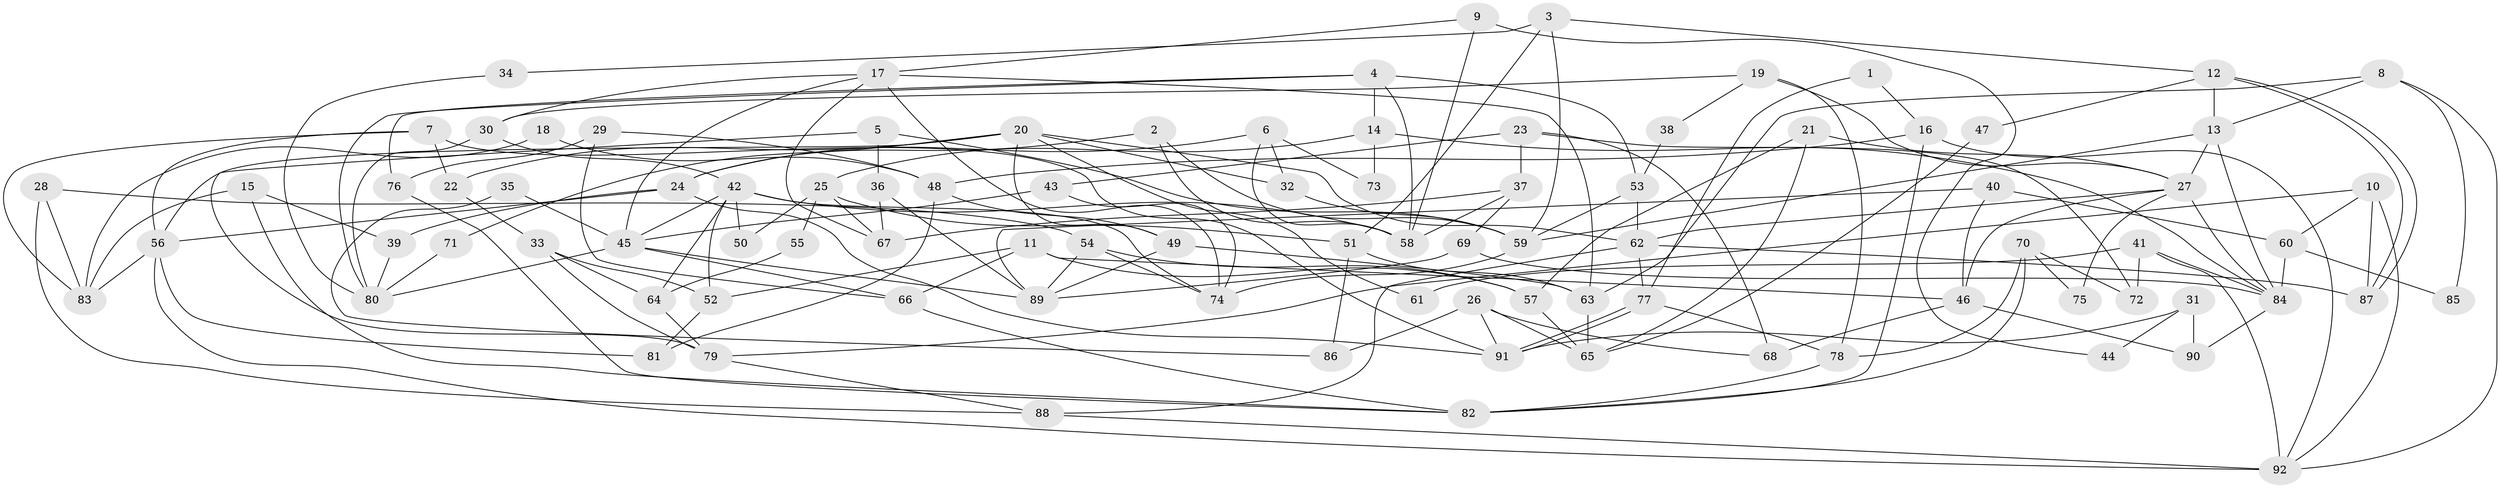 // Generated by graph-tools (version 1.1) at 2025/11/02/27/25 16:11:18]
// undirected, 92 vertices, 184 edges
graph export_dot {
graph [start="1"]
  node [color=gray90,style=filled];
  1;
  2;
  3;
  4;
  5;
  6;
  7;
  8;
  9;
  10;
  11;
  12;
  13;
  14;
  15;
  16;
  17;
  18;
  19;
  20;
  21;
  22;
  23;
  24;
  25;
  26;
  27;
  28;
  29;
  30;
  31;
  32;
  33;
  34;
  35;
  36;
  37;
  38;
  39;
  40;
  41;
  42;
  43;
  44;
  45;
  46;
  47;
  48;
  49;
  50;
  51;
  52;
  53;
  54;
  55;
  56;
  57;
  58;
  59;
  60;
  61;
  62;
  63;
  64;
  65;
  66;
  67;
  68;
  69;
  70;
  71;
  72;
  73;
  74;
  75;
  76;
  77;
  78;
  79;
  80;
  81;
  82;
  83;
  84;
  85;
  86;
  87;
  88;
  89;
  90;
  91;
  92;
  1 -- 77;
  1 -- 16;
  2 -- 59;
  2 -- 58;
  2 -- 24;
  3 -- 59;
  3 -- 12;
  3 -- 34;
  3 -- 51;
  4 -- 14;
  4 -- 80;
  4 -- 53;
  4 -- 58;
  4 -- 76;
  5 -- 79;
  5 -- 59;
  5 -- 36;
  6 -- 58;
  6 -- 24;
  6 -- 32;
  6 -- 73;
  7 -- 83;
  7 -- 91;
  7 -- 22;
  7 -- 56;
  8 -- 13;
  8 -- 92;
  8 -- 63;
  8 -- 85;
  9 -- 58;
  9 -- 17;
  9 -- 44;
  10 -- 92;
  10 -- 87;
  10 -- 60;
  10 -- 79;
  11 -- 57;
  11 -- 46;
  11 -- 52;
  11 -- 66;
  12 -- 87;
  12 -- 87;
  12 -- 13;
  12 -- 47;
  13 -- 84;
  13 -- 27;
  13 -- 59;
  14 -- 84;
  14 -- 25;
  14 -- 73;
  15 -- 39;
  15 -- 82;
  15 -- 83;
  16 -- 92;
  16 -- 82;
  16 -- 48;
  17 -- 45;
  17 -- 63;
  17 -- 30;
  17 -- 67;
  17 -- 74;
  18 -- 48;
  18 -- 83;
  19 -- 78;
  19 -- 30;
  19 -- 27;
  19 -- 38;
  20 -- 56;
  20 -- 22;
  20 -- 32;
  20 -- 49;
  20 -- 61;
  20 -- 62;
  20 -- 71;
  21 -- 27;
  21 -- 57;
  21 -- 65;
  22 -- 33;
  23 -- 43;
  23 -- 37;
  23 -- 68;
  23 -- 72;
  24 -- 91;
  24 -- 39;
  24 -- 56;
  25 -- 51;
  25 -- 67;
  25 -- 50;
  25 -- 55;
  26 -- 68;
  26 -- 65;
  26 -- 86;
  26 -- 91;
  27 -- 62;
  27 -- 46;
  27 -- 75;
  27 -- 84;
  28 -- 83;
  28 -- 88;
  28 -- 54;
  29 -- 48;
  29 -- 66;
  29 -- 76;
  30 -- 42;
  30 -- 80;
  31 -- 91;
  31 -- 90;
  31 -- 44;
  32 -- 59;
  33 -- 52;
  33 -- 64;
  33 -- 79;
  34 -- 80;
  35 -- 45;
  35 -- 86;
  36 -- 67;
  36 -- 89;
  37 -- 58;
  37 -- 69;
  37 -- 67;
  38 -- 53;
  39 -- 80;
  40 -- 60;
  40 -- 89;
  40 -- 46;
  41 -- 72;
  41 -- 92;
  41 -- 61;
  41 -- 84;
  42 -- 74;
  42 -- 52;
  42 -- 45;
  42 -- 50;
  42 -- 58;
  42 -- 64;
  43 -- 74;
  43 -- 45;
  45 -- 89;
  45 -- 66;
  45 -- 80;
  46 -- 68;
  46 -- 90;
  47 -- 65;
  48 -- 49;
  48 -- 81;
  49 -- 89;
  49 -- 63;
  51 -- 63;
  51 -- 86;
  52 -- 81;
  53 -- 59;
  53 -- 62;
  54 -- 74;
  54 -- 57;
  54 -- 89;
  55 -- 64;
  56 -- 81;
  56 -- 83;
  56 -- 92;
  57 -- 65;
  59 -- 74;
  60 -- 84;
  60 -- 85;
  62 -- 77;
  62 -- 87;
  62 -- 88;
  63 -- 65;
  64 -- 79;
  66 -- 82;
  69 -- 84;
  69 -- 89;
  70 -- 82;
  70 -- 78;
  70 -- 72;
  70 -- 75;
  71 -- 80;
  76 -- 82;
  77 -- 91;
  77 -- 91;
  77 -- 78;
  78 -- 82;
  79 -- 88;
  84 -- 90;
  88 -- 92;
}
